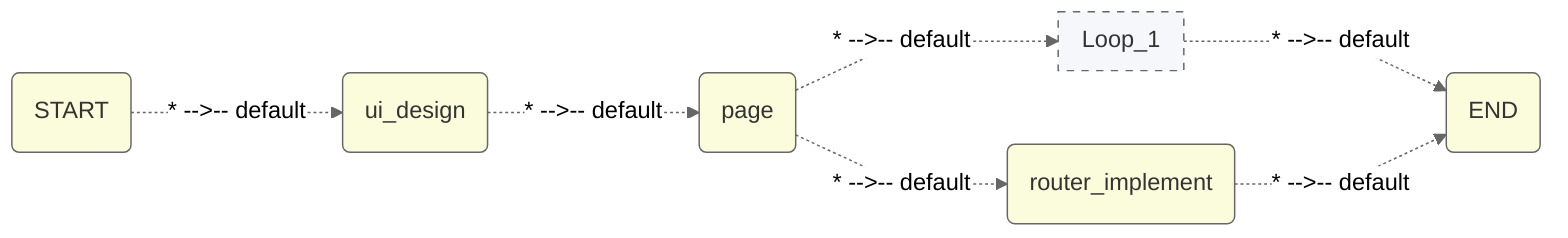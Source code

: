 %%{ init: { 'flowchart': { 'curve': 'linear' }, 'theme': 'neutral' } }%%
%% Rendered By Agently %%
flowchart LR
classDef chunk_style fill:#fbfcdb,stroke:#666,stroke-width:1px,color:#333;
classDef condition_chunk_style fill:#ECECFF,stroke:#9370DB,stroke-width:1px,color:#333;
classDef loop_style fill:#f5f7fa,stroke:#666,stroke-width:1px,color:#333,stroke-dasharray: 5 5
    subgraph Loop_1
    direction LR
    end
    b33111c7-8633-406e-90a2-0d121ef897b6("START"):::chunk_style -.-> |"* -->-- default"| 5aced28e-43f4-4cb4-aa67-8622399d34fc("ui_design"):::chunk_style
    5aced28e-43f4-4cb4-aa67-8622399d34fc("ui_design"):::chunk_style -.-> |"* -->-- default"| a1e531f8-1ac0-4275-b46d-19575720efed("page"):::chunk_style
    a1e531f8-1ac0-4275-b46d-19575720efed("page"):::chunk_style -.-> |"* -->-- default"| Loop_1:::loop_style
    Loop_1:::loop_style -.-> |"* -->-- default"| 654d9390-e5be-4c00-9096-1e27b89ef355("END"):::chunk_style
    a1e531f8-1ac0-4275-b46d-19575720efed("page"):::chunk_style -.-> |"* -->-- default"| 363647af-c0bc-45fc-a9cb-1c136a8a3951("router_implement"):::chunk_style
    363647af-c0bc-45fc-a9cb-1c136a8a3951("router_implement"):::chunk_style -.-> |"* -->-- default"| 654d9390-e5be-4c00-9096-1e27b89ef355("END"):::chunk_style